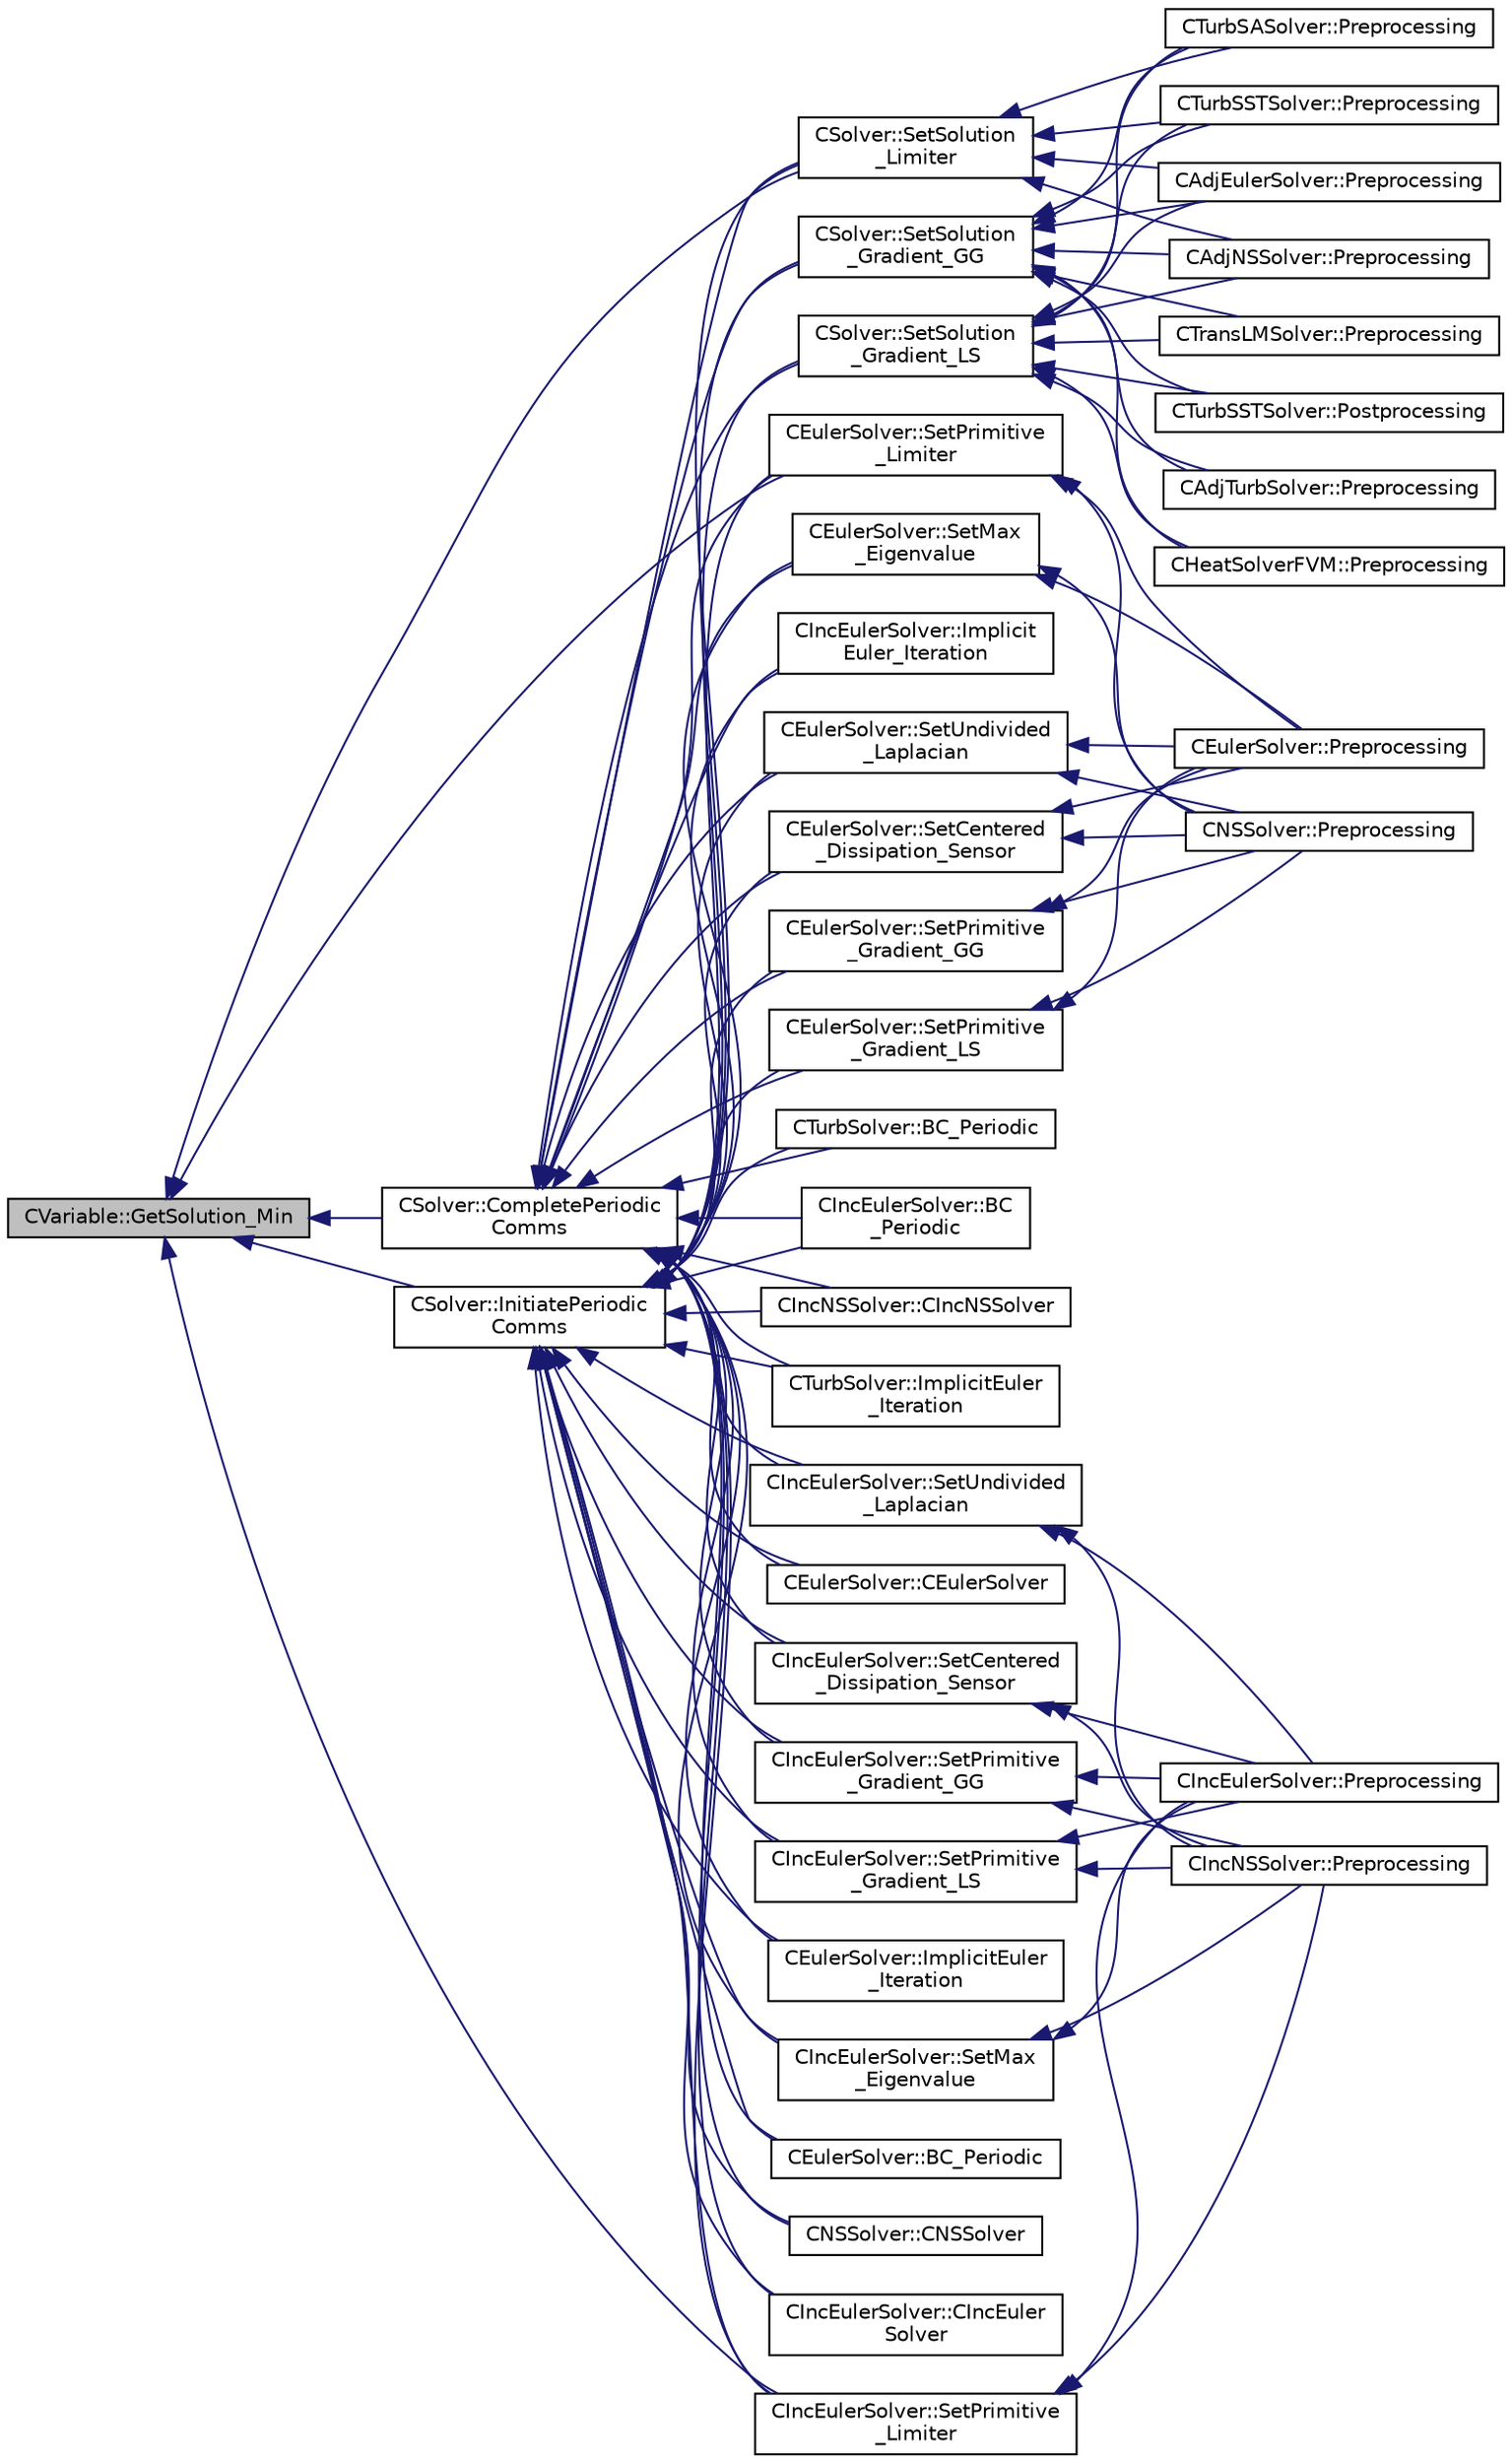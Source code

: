 digraph "CVariable::GetSolution_Min"
{
  edge [fontname="Helvetica",fontsize="10",labelfontname="Helvetica",labelfontsize="10"];
  node [fontname="Helvetica",fontsize="10",shape=record];
  rankdir="LR";
  Node2810 [label="CVariable::GetSolution_Min",height=0.2,width=0.4,color="black", fillcolor="grey75", style="filled", fontcolor="black"];
  Node2810 -> Node2811 [dir="back",color="midnightblue",fontsize="10",style="solid",fontname="Helvetica"];
  Node2811 [label="CEulerSolver::SetPrimitive\l_Limiter",height=0.2,width=0.4,color="black", fillcolor="white", style="filled",URL="$class_c_euler_solver.html#a43004a7f0fad7a6d1f435144710bf13e",tooltip="Compute the limiter of the primitive variables. "];
  Node2811 -> Node2812 [dir="back",color="midnightblue",fontsize="10",style="solid",fontname="Helvetica"];
  Node2812 [label="CEulerSolver::Preprocessing",height=0.2,width=0.4,color="black", fillcolor="white", style="filled",URL="$class_c_euler_solver.html#a8b89e1bfce33284c2d8f5f00f82f3f3f",tooltip="Compute primitive variables and their gradients. "];
  Node2811 -> Node2813 [dir="back",color="midnightblue",fontsize="10",style="solid",fontname="Helvetica"];
  Node2813 [label="CNSSolver::Preprocessing",height=0.2,width=0.4,color="black", fillcolor="white", style="filled",URL="$class_c_n_s_solver.html#a028c83d18cf8520dff2f9628d8a04e4b",tooltip="Restart residual and compute gradients. "];
  Node2810 -> Node2814 [dir="back",color="midnightblue",fontsize="10",style="solid",fontname="Helvetica"];
  Node2814 [label="CIncEulerSolver::SetPrimitive\l_Limiter",height=0.2,width=0.4,color="black", fillcolor="white", style="filled",URL="$class_c_inc_euler_solver.html#a00bd56828c4e41ec3ff1e8753cb320ec",tooltip="Compute the limiter of the primitive variables. "];
  Node2814 -> Node2815 [dir="back",color="midnightblue",fontsize="10",style="solid",fontname="Helvetica"];
  Node2815 [label="CIncEulerSolver::Preprocessing",height=0.2,width=0.4,color="black", fillcolor="white", style="filled",URL="$class_c_inc_euler_solver.html#aabd902b10cc9b41b6b2c406efba0ac41",tooltip="Compute primitive variables and their gradients. "];
  Node2814 -> Node2816 [dir="back",color="midnightblue",fontsize="10",style="solid",fontname="Helvetica"];
  Node2816 [label="CIncNSSolver::Preprocessing",height=0.2,width=0.4,color="black", fillcolor="white", style="filled",URL="$class_c_inc_n_s_solver.html#ae84f6e86313acd1da80c505b4eab81e5",tooltip="Restart residual and compute gradients. "];
  Node2810 -> Node2817 [dir="back",color="midnightblue",fontsize="10",style="solid",fontname="Helvetica"];
  Node2817 [label="CSolver::InitiatePeriodic\lComms",height=0.2,width=0.4,color="black", fillcolor="white", style="filled",URL="$class_c_solver.html#aab8e1cac165d11ef85d9dd5588b3ea03",tooltip="Routine to load a solver quantity into the data structures for MPI periodic communication and to laun..."];
  Node2817 -> Node2818 [dir="back",color="midnightblue",fontsize="10",style="solid",fontname="Helvetica"];
  Node2818 [label="CEulerSolver::CEulerSolver",height=0.2,width=0.4,color="black", fillcolor="white", style="filled",URL="$class_c_euler_solver.html#ae1e74218b4e943111b100d7ddcbd4db9"];
  Node2817 -> Node2819 [dir="back",color="midnightblue",fontsize="10",style="solid",fontname="Helvetica"];
  Node2819 [label="CEulerSolver::SetMax\l_Eigenvalue",height=0.2,width=0.4,color="black", fillcolor="white", style="filled",URL="$class_c_euler_solver.html#a76f7fdf349ae41c6f0cf4df82b571fb1",tooltip="Compute the max eigenvalue. "];
  Node2819 -> Node2812 [dir="back",color="midnightblue",fontsize="10",style="solid",fontname="Helvetica"];
  Node2819 -> Node2813 [dir="back",color="midnightblue",fontsize="10",style="solid",fontname="Helvetica"];
  Node2817 -> Node2820 [dir="back",color="midnightblue",fontsize="10",style="solid",fontname="Helvetica"];
  Node2820 [label="CEulerSolver::SetUndivided\l_Laplacian",height=0.2,width=0.4,color="black", fillcolor="white", style="filled",URL="$class_c_euler_solver.html#adc7c82a25b8be22b16b5452c1992744f",tooltip="Compute the undivided laplacian for the solution, except the energy equation. "];
  Node2820 -> Node2812 [dir="back",color="midnightblue",fontsize="10",style="solid",fontname="Helvetica"];
  Node2820 -> Node2813 [dir="back",color="midnightblue",fontsize="10",style="solid",fontname="Helvetica"];
  Node2817 -> Node2821 [dir="back",color="midnightblue",fontsize="10",style="solid",fontname="Helvetica"];
  Node2821 [label="CEulerSolver::SetCentered\l_Dissipation_Sensor",height=0.2,width=0.4,color="black", fillcolor="white", style="filled",URL="$class_c_euler_solver.html#a2f4e3619ae65c63cbda1ef2098441ab4",tooltip="Compute a pressure sensor switch. "];
  Node2821 -> Node2812 [dir="back",color="midnightblue",fontsize="10",style="solid",fontname="Helvetica"];
  Node2821 -> Node2813 [dir="back",color="midnightblue",fontsize="10",style="solid",fontname="Helvetica"];
  Node2817 -> Node2822 [dir="back",color="midnightblue",fontsize="10",style="solid",fontname="Helvetica"];
  Node2822 [label="CEulerSolver::ImplicitEuler\l_Iteration",height=0.2,width=0.4,color="black", fillcolor="white", style="filled",URL="$class_c_euler_solver.html#a4e8277fc44dc97c8d73fbe3347204372",tooltip="Update the solution using an implicit Euler scheme. "];
  Node2817 -> Node2823 [dir="back",color="midnightblue",fontsize="10",style="solid",fontname="Helvetica"];
  Node2823 [label="CEulerSolver::SetPrimitive\l_Gradient_GG",height=0.2,width=0.4,color="black", fillcolor="white", style="filled",URL="$class_c_euler_solver.html#a74fb3b502b83371fcf0728ec546e039b",tooltip="Compute the gradient of the primitive variables using Green-Gauss method, and stores the result in th..."];
  Node2823 -> Node2812 [dir="back",color="midnightblue",fontsize="10",style="solid",fontname="Helvetica"];
  Node2823 -> Node2813 [dir="back",color="midnightblue",fontsize="10",style="solid",fontname="Helvetica"];
  Node2817 -> Node2824 [dir="back",color="midnightblue",fontsize="10",style="solid",fontname="Helvetica"];
  Node2824 [label="CEulerSolver::SetPrimitive\l_Gradient_LS",height=0.2,width=0.4,color="black", fillcolor="white", style="filled",URL="$class_c_euler_solver.html#a734d5bd064215fb722477f39993155d4",tooltip="Compute the gradient of the primitive variables using a Least-Squares method, and stores the result i..."];
  Node2824 -> Node2812 [dir="back",color="midnightblue",fontsize="10",style="solid",fontname="Helvetica"];
  Node2824 -> Node2813 [dir="back",color="midnightblue",fontsize="10",style="solid",fontname="Helvetica"];
  Node2817 -> Node2811 [dir="back",color="midnightblue",fontsize="10",style="solid",fontname="Helvetica"];
  Node2817 -> Node2825 [dir="back",color="midnightblue",fontsize="10",style="solid",fontname="Helvetica"];
  Node2825 [label="CEulerSolver::BC_Periodic",height=0.2,width=0.4,color="black", fillcolor="white", style="filled",URL="$class_c_euler_solver.html#a9bd458698ede3dffd1b4d1f974f39b03",tooltip="Impose a periodic boundary condition by summing contributions from the complete control volume..."];
  Node2817 -> Node2826 [dir="back",color="midnightblue",fontsize="10",style="solid",fontname="Helvetica"];
  Node2826 [label="CNSSolver::CNSSolver",height=0.2,width=0.4,color="black", fillcolor="white", style="filled",URL="$class_c_n_s_solver.html#a2a8ad49c42b4546696e631cf44b7788b"];
  Node2817 -> Node2827 [dir="back",color="midnightblue",fontsize="10",style="solid",fontname="Helvetica"];
  Node2827 [label="CIncEulerSolver::CIncEuler\lSolver",height=0.2,width=0.4,color="black", fillcolor="white", style="filled",URL="$class_c_inc_euler_solver.html#a91f644b8f9a00215bac5bcd31dfc06d8"];
  Node2817 -> Node2828 [dir="back",color="midnightblue",fontsize="10",style="solid",fontname="Helvetica"];
  Node2828 [label="CIncEulerSolver::SetMax\l_Eigenvalue",height=0.2,width=0.4,color="black", fillcolor="white", style="filled",URL="$class_c_inc_euler_solver.html#ab804c5648aa5dd71ea12a57997167984",tooltip="Compute the max eigenvalue. "];
  Node2828 -> Node2815 [dir="back",color="midnightblue",fontsize="10",style="solid",fontname="Helvetica"];
  Node2828 -> Node2816 [dir="back",color="midnightblue",fontsize="10",style="solid",fontname="Helvetica"];
  Node2817 -> Node2829 [dir="back",color="midnightblue",fontsize="10",style="solid",fontname="Helvetica"];
  Node2829 [label="CIncEulerSolver::SetUndivided\l_Laplacian",height=0.2,width=0.4,color="black", fillcolor="white", style="filled",URL="$class_c_inc_euler_solver.html#a8b5d7772432b9759213892a50621c329",tooltip="Compute the undivided laplacian for the solution, except the energy equation. "];
  Node2829 -> Node2815 [dir="back",color="midnightblue",fontsize="10",style="solid",fontname="Helvetica"];
  Node2829 -> Node2816 [dir="back",color="midnightblue",fontsize="10",style="solid",fontname="Helvetica"];
  Node2817 -> Node2830 [dir="back",color="midnightblue",fontsize="10",style="solid",fontname="Helvetica"];
  Node2830 [label="CIncEulerSolver::SetCentered\l_Dissipation_Sensor",height=0.2,width=0.4,color="black", fillcolor="white", style="filled",URL="$class_c_inc_euler_solver.html#a2323a0e322236c24668be8750dbaf237",tooltip="Compute a pressure sensor switch. "];
  Node2830 -> Node2815 [dir="back",color="midnightblue",fontsize="10",style="solid",fontname="Helvetica"];
  Node2830 -> Node2816 [dir="back",color="midnightblue",fontsize="10",style="solid",fontname="Helvetica"];
  Node2817 -> Node2831 [dir="back",color="midnightblue",fontsize="10",style="solid",fontname="Helvetica"];
  Node2831 [label="CIncEulerSolver::Implicit\lEuler_Iteration",height=0.2,width=0.4,color="black", fillcolor="white", style="filled",URL="$class_c_inc_euler_solver.html#ad84dd4225bb9d158c52b26e2f30f6fa7",tooltip="Update the solution using an implicit Euler scheme. "];
  Node2817 -> Node2832 [dir="back",color="midnightblue",fontsize="10",style="solid",fontname="Helvetica"];
  Node2832 [label="CIncEulerSolver::SetPrimitive\l_Gradient_GG",height=0.2,width=0.4,color="black", fillcolor="white", style="filled",URL="$class_c_inc_euler_solver.html#a856a6db100c40b9c3df557d1dfe72c2b",tooltip="Compute the gradient of the primitive variables using Green-Gauss method, and stores the result in th..."];
  Node2832 -> Node2815 [dir="back",color="midnightblue",fontsize="10",style="solid",fontname="Helvetica"];
  Node2832 -> Node2816 [dir="back",color="midnightblue",fontsize="10",style="solid",fontname="Helvetica"];
  Node2817 -> Node2833 [dir="back",color="midnightblue",fontsize="10",style="solid",fontname="Helvetica"];
  Node2833 [label="CIncEulerSolver::SetPrimitive\l_Gradient_LS",height=0.2,width=0.4,color="black", fillcolor="white", style="filled",URL="$class_c_inc_euler_solver.html#a3e3355cbeb9d265f4073cca113b9d46e",tooltip="Compute the gradient of the primitive variables using a Least-Squares method, and stores the result i..."];
  Node2833 -> Node2815 [dir="back",color="midnightblue",fontsize="10",style="solid",fontname="Helvetica"];
  Node2833 -> Node2816 [dir="back",color="midnightblue",fontsize="10",style="solid",fontname="Helvetica"];
  Node2817 -> Node2814 [dir="back",color="midnightblue",fontsize="10",style="solid",fontname="Helvetica"];
  Node2817 -> Node2834 [dir="back",color="midnightblue",fontsize="10",style="solid",fontname="Helvetica"];
  Node2834 [label="CIncEulerSolver::BC\l_Periodic",height=0.2,width=0.4,color="black", fillcolor="white", style="filled",URL="$class_c_inc_euler_solver.html#a994af5dbe296f8a1873e416c3b2fc2a7",tooltip="Impose a periodic boundary condition by summing contributions from the complete control volume..."];
  Node2817 -> Node2835 [dir="back",color="midnightblue",fontsize="10",style="solid",fontname="Helvetica"];
  Node2835 [label="CIncNSSolver::CIncNSSolver",height=0.2,width=0.4,color="black", fillcolor="white", style="filled",URL="$class_c_inc_n_s_solver.html#a82152ac7e91fb1c5c073d98a1f08e2aa"];
  Node2817 -> Node2836 [dir="back",color="midnightblue",fontsize="10",style="solid",fontname="Helvetica"];
  Node2836 [label="CTurbSolver::BC_Periodic",height=0.2,width=0.4,color="black", fillcolor="white", style="filled",URL="$class_c_turb_solver.html#a954cfdd45dfce9df024a30b558b54b25",tooltip="Impose a periodic boundary condition by summing contributions from the complete control volume..."];
  Node2817 -> Node2837 [dir="back",color="midnightblue",fontsize="10",style="solid",fontname="Helvetica"];
  Node2837 [label="CTurbSolver::ImplicitEuler\l_Iteration",height=0.2,width=0.4,color="black", fillcolor="white", style="filled",URL="$class_c_turb_solver.html#af7a0ab68fbb2925c56863df97b3ea4ee",tooltip="Update the solution using an implicit solver. "];
  Node2817 -> Node2838 [dir="back",color="midnightblue",fontsize="10",style="solid",fontname="Helvetica"];
  Node2838 [label="CSolver::SetSolution\l_Gradient_GG",height=0.2,width=0.4,color="black", fillcolor="white", style="filled",URL="$class_c_solver.html#aac4d5e5f3ff20e7e37d55fa5e4ed3647",tooltip="Compute the Green-Gauss gradient of the solution. "];
  Node2838 -> Node2839 [dir="back",color="midnightblue",fontsize="10",style="solid",fontname="Helvetica"];
  Node2839 [label="CAdjEulerSolver::Preprocessing",height=0.2,width=0.4,color="black", fillcolor="white", style="filled",URL="$class_c_adj_euler_solver.html#a4ae0ed840dc8335fd921399625ba794f",tooltip="Initialize the residual vectors. "];
  Node2838 -> Node2840 [dir="back",color="midnightblue",fontsize="10",style="solid",fontname="Helvetica"];
  Node2840 [label="CAdjNSSolver::Preprocessing",height=0.2,width=0.4,color="black", fillcolor="white", style="filled",URL="$class_c_adj_n_s_solver.html#ac16dab76e2c1d86bc7d70ca9f41fd668",tooltip="Restart residual and compute gradients. "];
  Node2838 -> Node2841 [dir="back",color="midnightblue",fontsize="10",style="solid",fontname="Helvetica"];
  Node2841 [label="CAdjTurbSolver::Preprocessing",height=0.2,width=0.4,color="black", fillcolor="white", style="filled",URL="$class_c_adj_turb_solver.html#abde54ee8e9643c4ee460855be166a80f",tooltip="Initializate the residual vectors. "];
  Node2838 -> Node2842 [dir="back",color="midnightblue",fontsize="10",style="solid",fontname="Helvetica"];
  Node2842 [label="CHeatSolverFVM::Preprocessing",height=0.2,width=0.4,color="black", fillcolor="white", style="filled",URL="$class_c_heat_solver_f_v_m.html#a0c89f1dbe5cd5a16caaa9a08200e91fd",tooltip="Restart residual and compute gradients. "];
  Node2838 -> Node2843 [dir="back",color="midnightblue",fontsize="10",style="solid",fontname="Helvetica"];
  Node2843 [label="CTransLMSolver::Preprocessing",height=0.2,width=0.4,color="black", fillcolor="white", style="filled",URL="$class_c_trans_l_m_solver.html#ac319a1f0946ca2806dbe02c4c9bea65b",tooltip="Restart residual and compute gradients. "];
  Node2838 -> Node2844 [dir="back",color="midnightblue",fontsize="10",style="solid",fontname="Helvetica"];
  Node2844 [label="CTurbSASolver::Preprocessing",height=0.2,width=0.4,color="black", fillcolor="white", style="filled",URL="$class_c_turb_s_a_solver.html#a225518dc5f0ca6ed894add826aaa16ea",tooltip="Restart residual and compute gradients. "];
  Node2838 -> Node2845 [dir="back",color="midnightblue",fontsize="10",style="solid",fontname="Helvetica"];
  Node2845 [label="CTurbSSTSolver::Preprocessing",height=0.2,width=0.4,color="black", fillcolor="white", style="filled",URL="$class_c_turb_s_s_t_solver.html#a653cf05307f24374fda6f523ce3130bf",tooltip="Restart residual and compute gradients. "];
  Node2838 -> Node2846 [dir="back",color="midnightblue",fontsize="10",style="solid",fontname="Helvetica"];
  Node2846 [label="CTurbSSTSolver::Postprocessing",height=0.2,width=0.4,color="black", fillcolor="white", style="filled",URL="$class_c_turb_s_s_t_solver.html#aa5306eec5b89c3c229c2a4c41846eb4d",tooltip="Computes the eddy viscosity. "];
  Node2817 -> Node2847 [dir="back",color="midnightblue",fontsize="10",style="solid",fontname="Helvetica"];
  Node2847 [label="CSolver::SetSolution\l_Gradient_LS",height=0.2,width=0.4,color="black", fillcolor="white", style="filled",URL="$class_c_solver.html#ac4d9cf9609d7bdb52e7f1dc9cc8b4c1f",tooltip="Compute the Least Squares gradient of the solution. "];
  Node2847 -> Node2839 [dir="back",color="midnightblue",fontsize="10",style="solid",fontname="Helvetica"];
  Node2847 -> Node2840 [dir="back",color="midnightblue",fontsize="10",style="solid",fontname="Helvetica"];
  Node2847 -> Node2841 [dir="back",color="midnightblue",fontsize="10",style="solid",fontname="Helvetica"];
  Node2847 -> Node2842 [dir="back",color="midnightblue",fontsize="10",style="solid",fontname="Helvetica"];
  Node2847 -> Node2843 [dir="back",color="midnightblue",fontsize="10",style="solid",fontname="Helvetica"];
  Node2847 -> Node2844 [dir="back",color="midnightblue",fontsize="10",style="solid",fontname="Helvetica"];
  Node2847 -> Node2845 [dir="back",color="midnightblue",fontsize="10",style="solid",fontname="Helvetica"];
  Node2847 -> Node2846 [dir="back",color="midnightblue",fontsize="10",style="solid",fontname="Helvetica"];
  Node2817 -> Node2848 [dir="back",color="midnightblue",fontsize="10",style="solid",fontname="Helvetica"];
  Node2848 [label="CSolver::SetSolution\l_Limiter",height=0.2,width=0.4,color="black", fillcolor="white", style="filled",URL="$class_c_solver.html#a641e9c59698ab9c7c2fb91107ad70d77",tooltip="Compute slope limiter. "];
  Node2848 -> Node2839 [dir="back",color="midnightblue",fontsize="10",style="solid",fontname="Helvetica"];
  Node2848 -> Node2840 [dir="back",color="midnightblue",fontsize="10",style="solid",fontname="Helvetica"];
  Node2848 -> Node2844 [dir="back",color="midnightblue",fontsize="10",style="solid",fontname="Helvetica"];
  Node2848 -> Node2845 [dir="back",color="midnightblue",fontsize="10",style="solid",fontname="Helvetica"];
  Node2810 -> Node2849 [dir="back",color="midnightblue",fontsize="10",style="solid",fontname="Helvetica"];
  Node2849 [label="CSolver::CompletePeriodic\lComms",height=0.2,width=0.4,color="black", fillcolor="white", style="filled",URL="$class_c_solver.html#a7e77df2076057995213de49d4ca2e7c7",tooltip="Routine to complete the set of non-blocking periodic communications launched by InitiatePeriodicComms..."];
  Node2849 -> Node2818 [dir="back",color="midnightblue",fontsize="10",style="solid",fontname="Helvetica"];
  Node2849 -> Node2819 [dir="back",color="midnightblue",fontsize="10",style="solid",fontname="Helvetica"];
  Node2849 -> Node2820 [dir="back",color="midnightblue",fontsize="10",style="solid",fontname="Helvetica"];
  Node2849 -> Node2821 [dir="back",color="midnightblue",fontsize="10",style="solid",fontname="Helvetica"];
  Node2849 -> Node2822 [dir="back",color="midnightblue",fontsize="10",style="solid",fontname="Helvetica"];
  Node2849 -> Node2823 [dir="back",color="midnightblue",fontsize="10",style="solid",fontname="Helvetica"];
  Node2849 -> Node2824 [dir="back",color="midnightblue",fontsize="10",style="solid",fontname="Helvetica"];
  Node2849 -> Node2811 [dir="back",color="midnightblue",fontsize="10",style="solid",fontname="Helvetica"];
  Node2849 -> Node2825 [dir="back",color="midnightblue",fontsize="10",style="solid",fontname="Helvetica"];
  Node2849 -> Node2826 [dir="back",color="midnightblue",fontsize="10",style="solid",fontname="Helvetica"];
  Node2849 -> Node2827 [dir="back",color="midnightblue",fontsize="10",style="solid",fontname="Helvetica"];
  Node2849 -> Node2828 [dir="back",color="midnightblue",fontsize="10",style="solid",fontname="Helvetica"];
  Node2849 -> Node2829 [dir="back",color="midnightblue",fontsize="10",style="solid",fontname="Helvetica"];
  Node2849 -> Node2830 [dir="back",color="midnightblue",fontsize="10",style="solid",fontname="Helvetica"];
  Node2849 -> Node2831 [dir="back",color="midnightblue",fontsize="10",style="solid",fontname="Helvetica"];
  Node2849 -> Node2832 [dir="back",color="midnightblue",fontsize="10",style="solid",fontname="Helvetica"];
  Node2849 -> Node2833 [dir="back",color="midnightblue",fontsize="10",style="solid",fontname="Helvetica"];
  Node2849 -> Node2814 [dir="back",color="midnightblue",fontsize="10",style="solid",fontname="Helvetica"];
  Node2849 -> Node2834 [dir="back",color="midnightblue",fontsize="10",style="solid",fontname="Helvetica"];
  Node2849 -> Node2835 [dir="back",color="midnightblue",fontsize="10",style="solid",fontname="Helvetica"];
  Node2849 -> Node2836 [dir="back",color="midnightblue",fontsize="10",style="solid",fontname="Helvetica"];
  Node2849 -> Node2837 [dir="back",color="midnightblue",fontsize="10",style="solid",fontname="Helvetica"];
  Node2849 -> Node2838 [dir="back",color="midnightblue",fontsize="10",style="solid",fontname="Helvetica"];
  Node2849 -> Node2847 [dir="back",color="midnightblue",fontsize="10",style="solid",fontname="Helvetica"];
  Node2849 -> Node2848 [dir="back",color="midnightblue",fontsize="10",style="solid",fontname="Helvetica"];
  Node2810 -> Node2848 [dir="back",color="midnightblue",fontsize="10",style="solid",fontname="Helvetica"];
}
